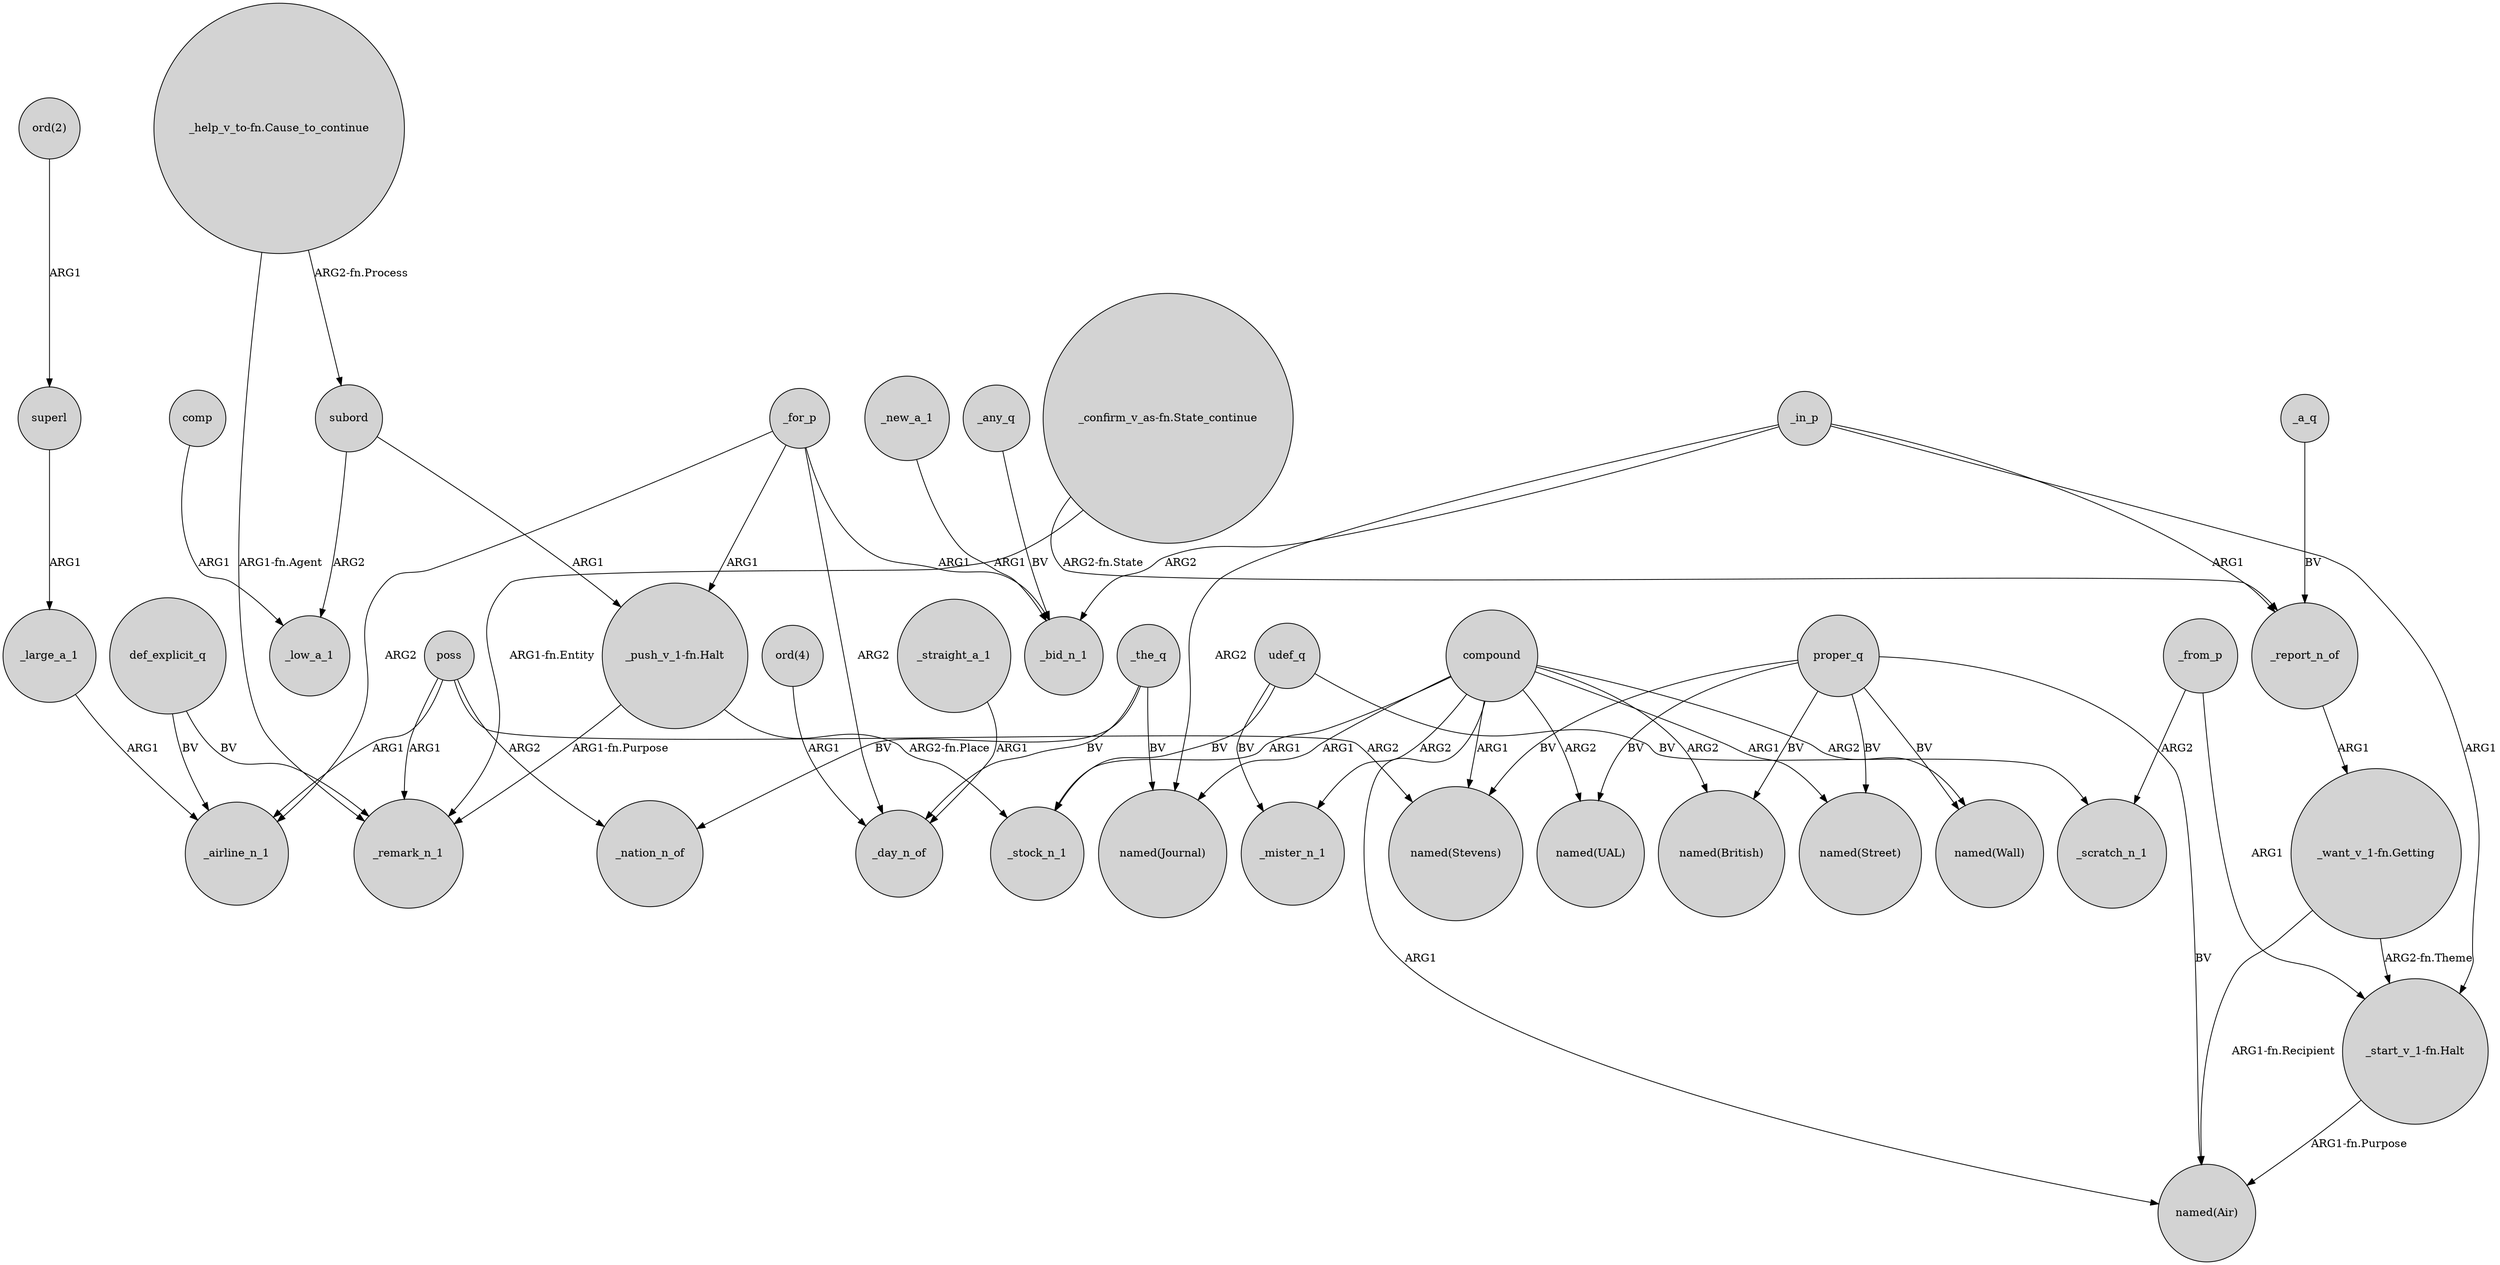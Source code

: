 digraph {
	node [shape=circle style=filled]
	proper_q -> "named(British)" [label=BV]
	"_push_v_1-fn.Halt" -> _stock_n_1 [label="ARG2-fn.Place"]
	poss -> _remark_n_1 [label=ARG1]
	compound -> _mister_n_1 [label=ARG2]
	_in_p -> "_start_v_1-fn.Halt" [label=ARG1]
	compound -> "named(Air)" [label=ARG1]
	comp -> _low_a_1 [label=ARG1]
	"_push_v_1-fn.Halt" -> _remark_n_1 [label="ARG1-fn.Purpose"]
	_for_p -> _day_n_of [label=ARG2]
	_the_q -> _nation_n_of [label=BV]
	"_want_v_1-fn.Getting" -> "named(Air)" [label="ARG1-fn.Recipient"]
	_for_p -> "_push_v_1-fn.Halt" [label=ARG1]
	proper_q -> "named(Air)" [label=BV]
	_in_p -> _bid_n_1 [label=ARG2]
	compound -> "named(Journal)" [label=ARG1]
	"_confirm_v_as-fn.State_continue" -> _remark_n_1 [label="ARG1-fn.Entity"]
	def_explicit_q -> _remark_n_1 [label=BV]
	udef_q -> _mister_n_1 [label=BV]
	"_help_v_to-fn.Cause_to_continue" -> subord [label="ARG2-fn.Process"]
	compound -> _stock_n_1 [label=ARG1]
	proper_q -> "named(UAL)" [label=BV]
	compound -> "named(Wall)" [label=ARG2]
	udef_q -> _stock_n_1 [label=BV]
	subord -> "_push_v_1-fn.Halt" [label=ARG1]
	_a_q -> _report_n_of [label=BV]
	_from_p -> "_start_v_1-fn.Halt" [label=ARG1]
	proper_q -> "named(Stevens)" [label=BV]
	_the_q -> _day_n_of [label=BV]
	"ord(4)" -> _day_n_of [label=ARG1]
	compound -> "named(Street)" [label=ARG1]
	"_help_v_to-fn.Cause_to_continue" -> _remark_n_1 [label="ARG1-fn.Agent"]
	"ord(2)" -> superl [label=ARG1]
	_report_n_of -> "_want_v_1-fn.Getting" [label=ARG1]
	poss -> _nation_n_of [label=ARG2]
	"_start_v_1-fn.Halt" -> "named(Air)" [label="ARG1-fn.Purpose"]
	poss -> _airline_n_1 [label=ARG1]
	_in_p -> "named(Journal)" [label=ARG2]
	_from_p -> _scratch_n_1 [label=ARG2]
	poss -> "named(Stevens)" [label=ARG2]
	"_want_v_1-fn.Getting" -> "_start_v_1-fn.Halt" [label="ARG2-fn.Theme"]
	_new_a_1 -> _bid_n_1 [label=ARG1]
	_any_q -> _bid_n_1 [label=BV]
	udef_q -> _scratch_n_1 [label=BV]
	proper_q -> "named(Wall)" [label=BV]
	subord -> _low_a_1 [label=ARG2]
	compound -> "named(UAL)" [label=ARG2]
	compound -> "named(British)" [label=ARG2]
	_in_p -> _report_n_of [label=ARG1]
	"_confirm_v_as-fn.State_continue" -> _report_n_of [label="ARG2-fn.State"]
	_the_q -> "named(Journal)" [label=BV]
	proper_q -> "named(Street)" [label=BV]
	_large_a_1 -> _airline_n_1 [label=ARG1]
	_straight_a_1 -> _day_n_of [label=ARG1]
	_for_p -> _airline_n_1 [label=ARG2]
	superl -> _large_a_1 [label=ARG1]
	def_explicit_q -> _airline_n_1 [label=BV]
	compound -> "named(Stevens)" [label=ARG1]
	_for_p -> _bid_n_1 [label=ARG1]
}
